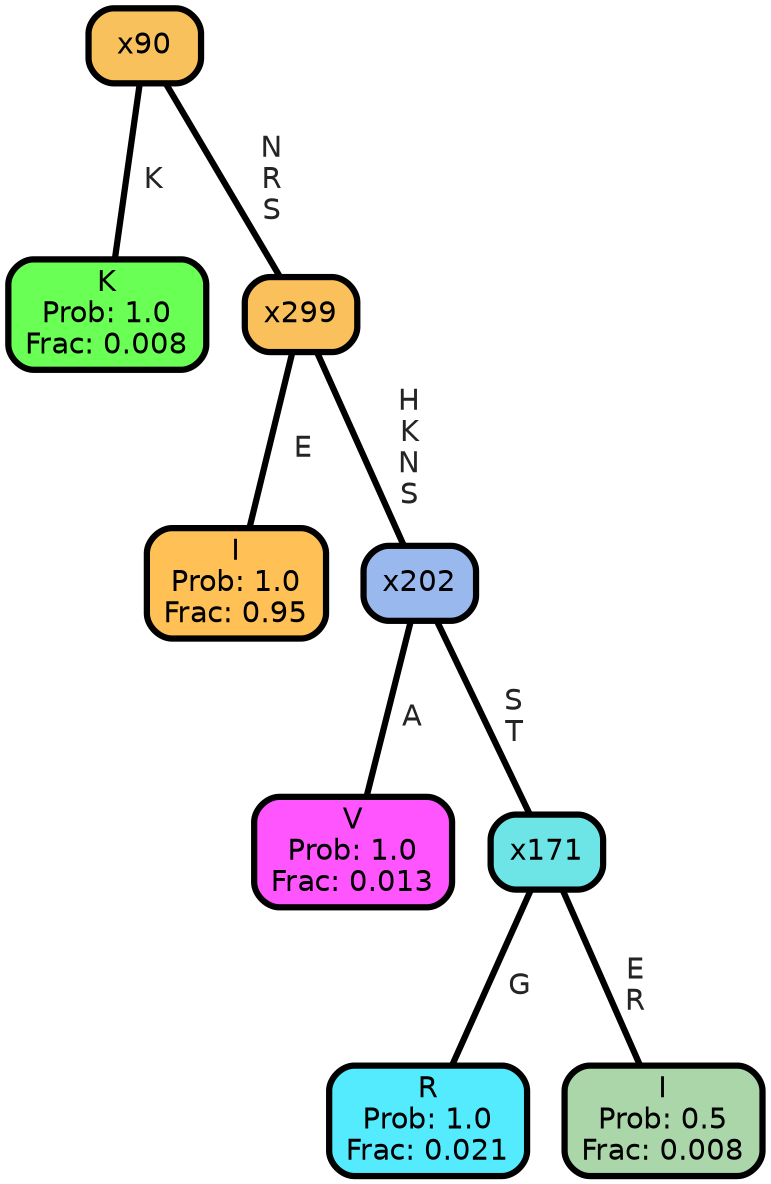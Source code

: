 graph Tree {
node [shape=box, style="filled, rounded",color="black",penwidth="3",fontcolor="black",                 fontname=helvetica] ;
graph [ranksep="0 equally", splines=straight,                 bgcolor=transparent, dpi=200] ;
edge [fontname=helvetica, fontweight=bold,fontcolor=grey14,color=black] ;
0 [label="K
Prob: 1.0
Frac: 0.008", fillcolor="#6aff55"] ;
1 [label="x90", fillcolor="#f9c15b"] ;
2 [label="I
Prob: 1.0
Frac: 0.95", fillcolor="#ffc155"] ;
3 [label="x299", fillcolor="#fac05b"] ;
4 [label="V
Prob: 1.0
Frac: 0.013", fillcolor="#ff55ff"] ;
5 [label="x202", fillcolor="#99b9ee"] ;
6 [label="R
Prob: 1.0
Frac: 0.021", fillcolor="#55ebff"] ;
7 [label="x171", fillcolor="#6de5e6"] ;
8 [label="I
Prob: 0.5
Frac: 0.008", fillcolor="#aad6aa"] ;
1 -- 0 [label=" K",penwidth=3] ;
1 -- 3 [label=" N\n R\n S",penwidth=3] ;
3 -- 2 [label=" E",penwidth=3] ;
3 -- 5 [label=" H\n K\n N\n S",penwidth=3] ;
5 -- 4 [label=" A",penwidth=3] ;
5 -- 7 [label=" S\n T",penwidth=3] ;
7 -- 6 [label=" G",penwidth=3] ;
7 -- 8 [label=" E\n R",penwidth=3] ;
{rank = same;}}